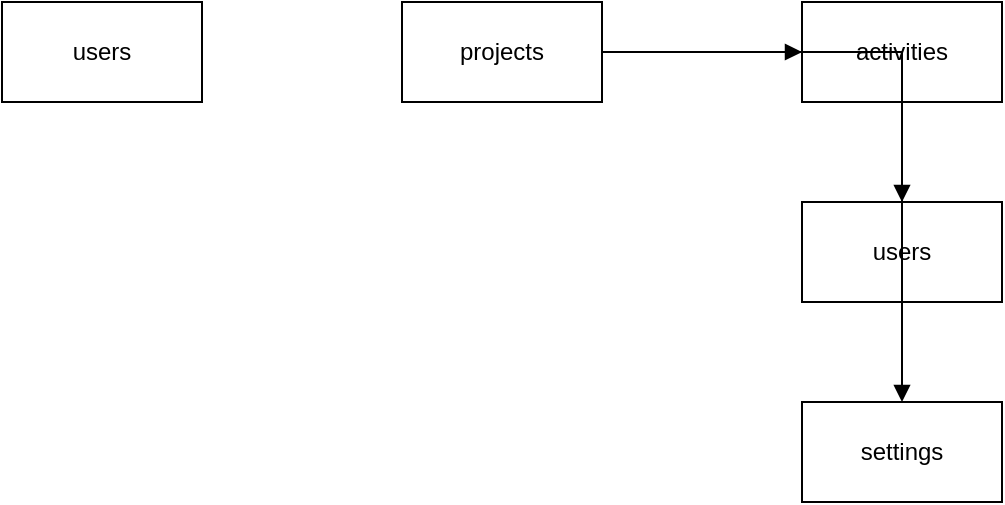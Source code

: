 <mxfile version="15.8.7">
  <diagram name="Firebase Class Diagram">
    <mxGraphModel dx="1000" dy="1000" grid="1" gridSize="10" guides="1" tooltips="1" connect="1" arrows="1" fold="1" page="1" pageScale="1" pageWidth="827" pageHeight="1169" math="0" shadow="0">
      <root>
        <mxCell id="0" />
        <mxCell id="1" parent="0" />

        <!-- Users -->
        <mxCell id="users" value="users" style="shape=rectangle;whiteSpace=wrap;html=1;" vertex="1" parent="1">
          <mxGeometry x="100" y="100" width="100" height="50" as="geometry" />
        </mxCell>

        <!-- Projects -->
        <mxCell id="projects" value="projects" style="shape=rectangle;whiteSpace=wrap;html=1;" vertex="1" parent="1">
          <mxGeometry x="300" y="100" width="100" height="50" as="geometry" />
        </mxCell>

        <!-- Activities -->
        <mxCell id="activities" value="activities" style="shape=rectangle;whiteSpace=wrap;html=1;" vertex="1" parent="1">
          <mxGeometry x="500" y="100" width="100" height="50" as="geometry" />
        </mxCell>

        <!-- Arrow: Projects includes Activities -->
        <mxCell id="arrow_projects_activities" style="edgeStyle=orthogonalEdgeStyle;rounded=0;orthogonalLoop=1;jettySize=auto;html=1;endArrow=block;endFill=1;" edge="1" parent="1" source="projects" target="activities">
          <mxGeometry relative="1" as="geometry" />
        </mxCell>

        <!-- Users Subcollection -->
        <mxCell id="users_sub" value="users" style="shape=rectangle;whiteSpace=wrap;html=1;" vertex="1" parent="1">
          <mxGeometry x="500" y="200" width="100" height="50" as="geometry" />
        </mxCell>

        <!-- Arrow: Projects includes Users -->
        <mxCell id="arrow_projects_users" style="edgeStyle=orthogonalEdgeStyle;rounded=0;orthogonalLoop=1;jettySize=auto;html=1;endArrow=block;endFill=1;" edge="1" parent="1" source="projects" target="users_sub">
          <mxGeometry relative="1" as="geometry" />
        </mxCell>

        <!-- Settings -->
        <mxCell id="settings" value="settings" style="shape=rectangle;whiteSpace=wrap;html=1;" vertex="1" parent="1">
          <mxGeometry x="500" y="300" width="100" height="50" as="geometry" />
        </mxCell>

        <!-- Arrow: Projects includes Settings -->
        <mxCell id="arrow_projects_settings" style="edgeStyle=orthogonalEdgeStyle;rounded=0;orthogonalLoop=1;jettySize=auto;html=1;endArrow=block;endFill=1;" edge="1" parent="1" source="projects" target="settings">
          <mxGeometry relative="1" as="geometry" />
        </mxCell>

        <!-- Add other subcollections and relationships similarly -->

      </root>
    </mxGraphModel>
  </diagram>
</mxfile>
